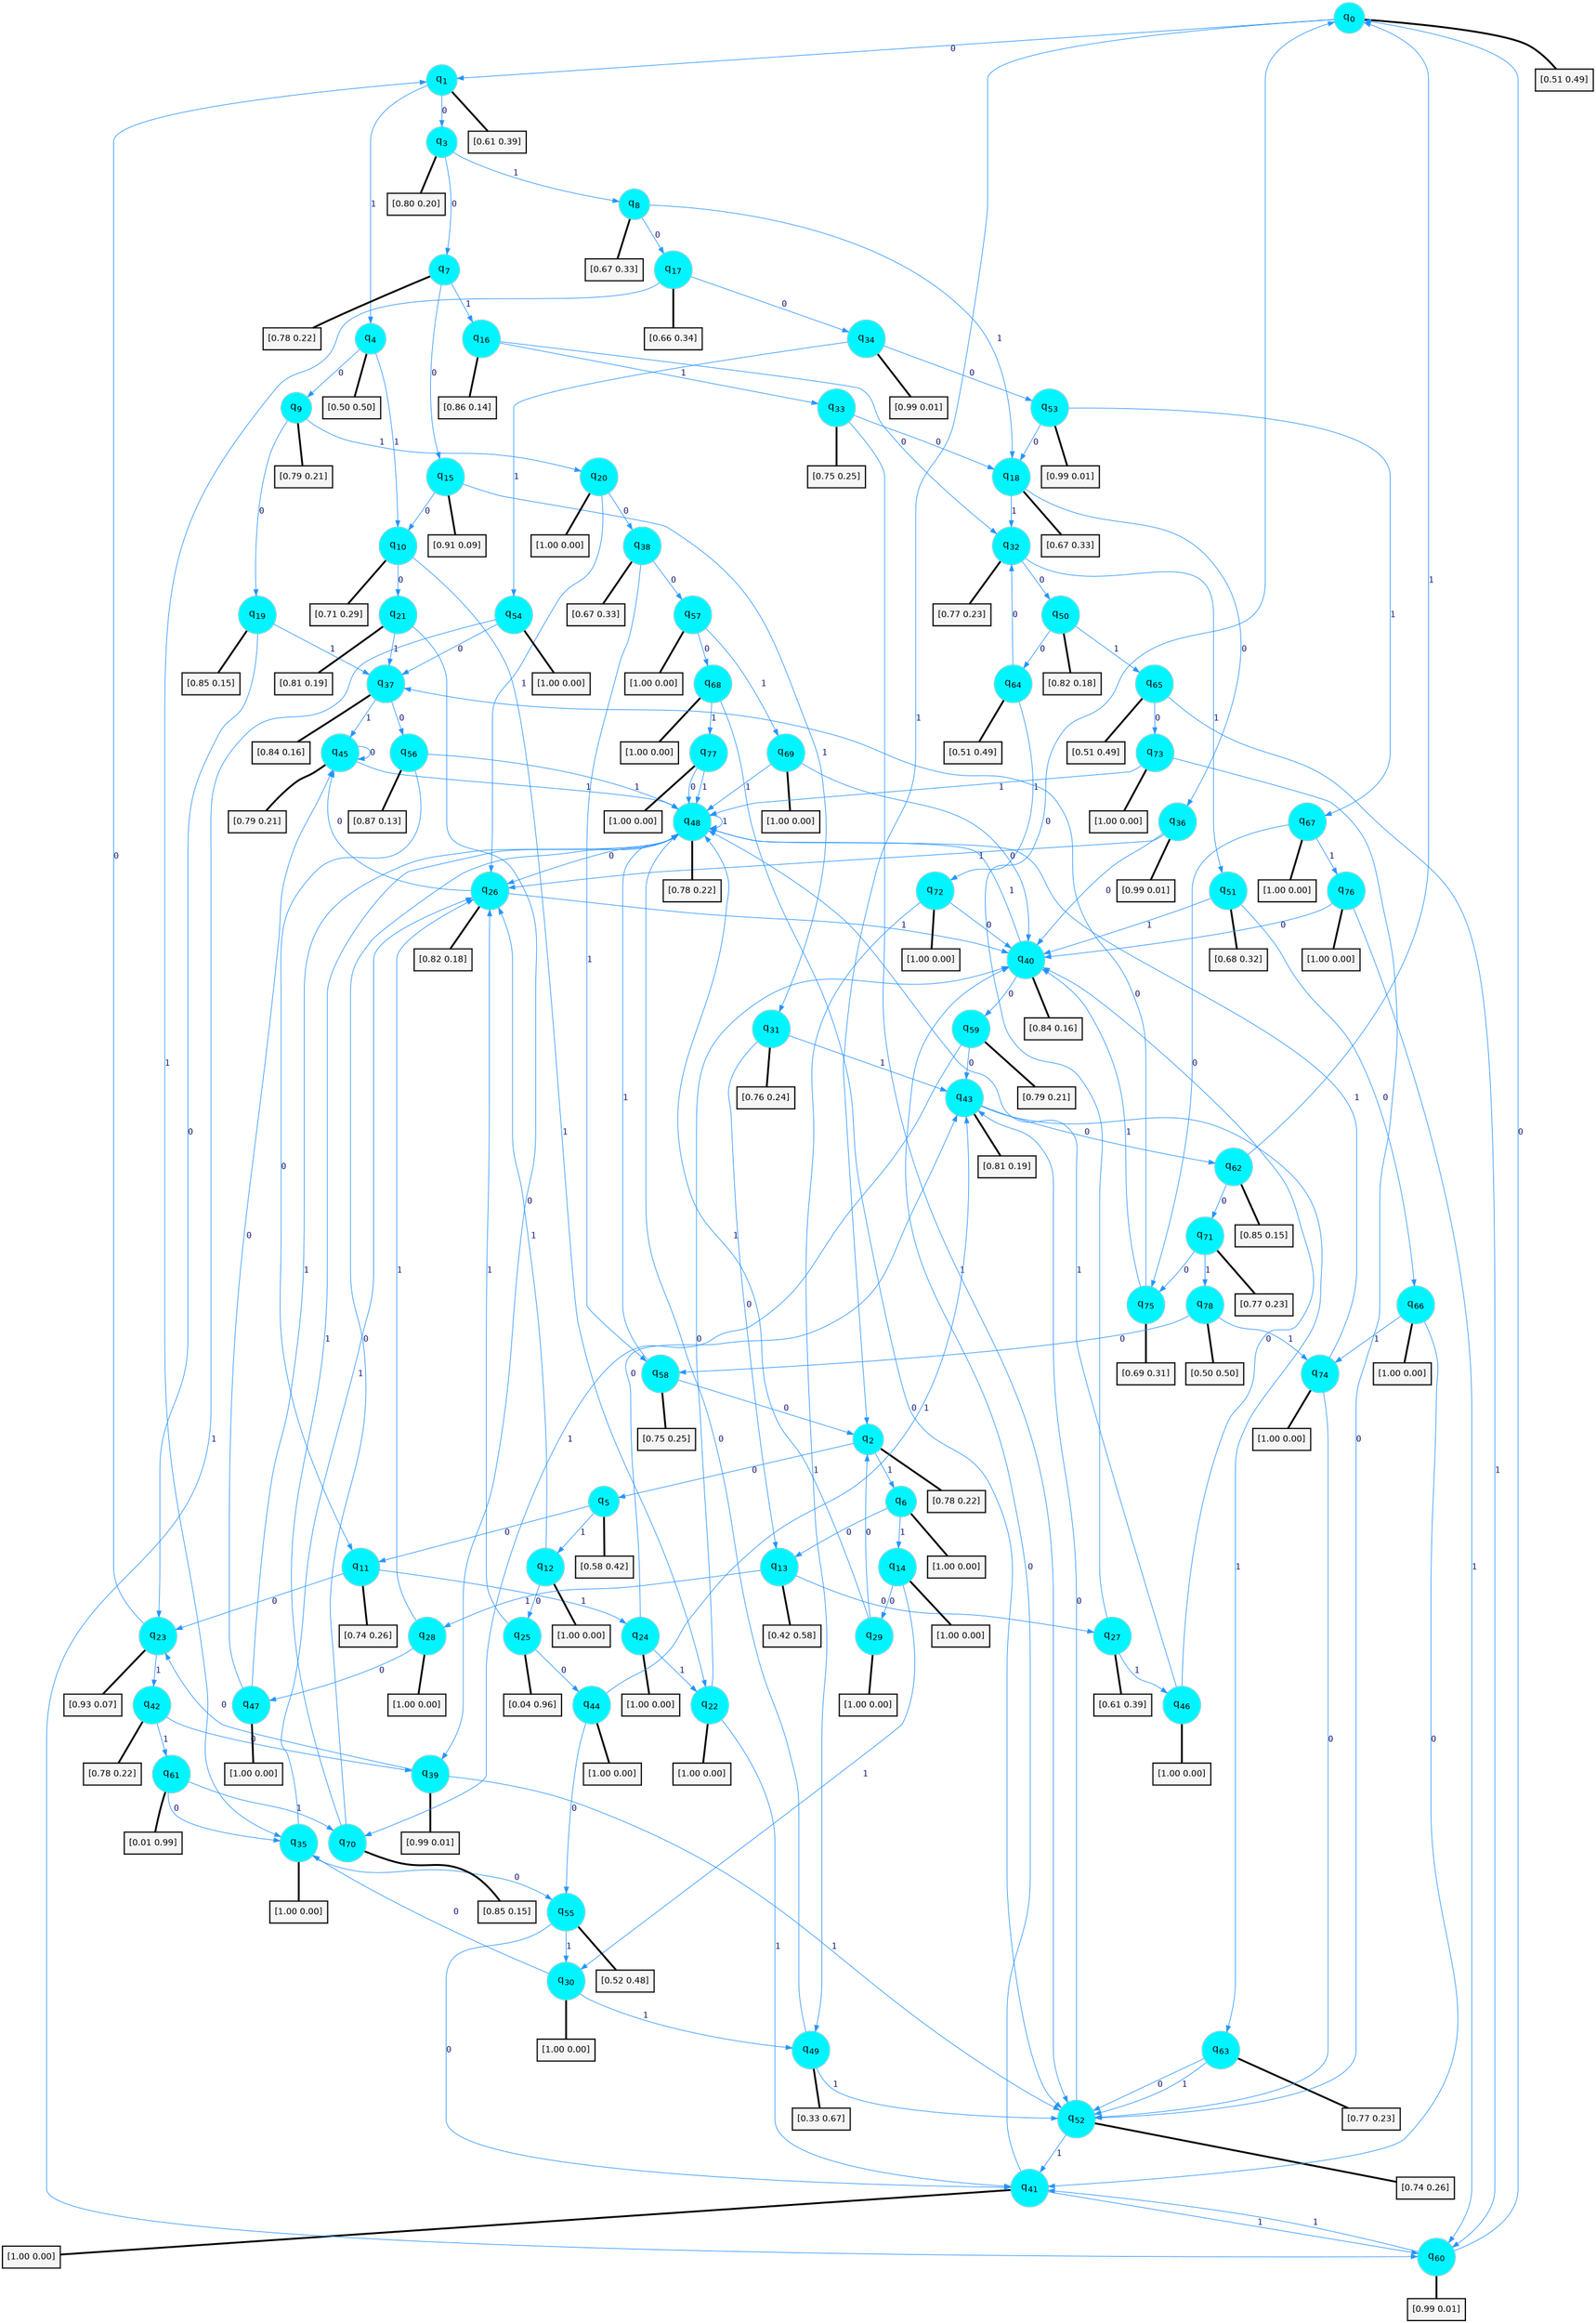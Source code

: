 digraph G {
graph [
bgcolor=transparent, dpi=300, rankdir=TD, size="40,25"];
node [
color=gray, fillcolor=turquoise1, fontcolor=black, fontname=Helvetica, fontsize=16, fontweight=bold, shape=circle, style=filled];
edge [
arrowsize=1, color=dodgerblue1, fontcolor=midnightblue, fontname=courier, fontweight=bold, penwidth=1, style=solid, weight=20];
0[label=<q<SUB>0</SUB>>];
1[label=<q<SUB>1</SUB>>];
2[label=<q<SUB>2</SUB>>];
3[label=<q<SUB>3</SUB>>];
4[label=<q<SUB>4</SUB>>];
5[label=<q<SUB>5</SUB>>];
6[label=<q<SUB>6</SUB>>];
7[label=<q<SUB>7</SUB>>];
8[label=<q<SUB>8</SUB>>];
9[label=<q<SUB>9</SUB>>];
10[label=<q<SUB>10</SUB>>];
11[label=<q<SUB>11</SUB>>];
12[label=<q<SUB>12</SUB>>];
13[label=<q<SUB>13</SUB>>];
14[label=<q<SUB>14</SUB>>];
15[label=<q<SUB>15</SUB>>];
16[label=<q<SUB>16</SUB>>];
17[label=<q<SUB>17</SUB>>];
18[label=<q<SUB>18</SUB>>];
19[label=<q<SUB>19</SUB>>];
20[label=<q<SUB>20</SUB>>];
21[label=<q<SUB>21</SUB>>];
22[label=<q<SUB>22</SUB>>];
23[label=<q<SUB>23</SUB>>];
24[label=<q<SUB>24</SUB>>];
25[label=<q<SUB>25</SUB>>];
26[label=<q<SUB>26</SUB>>];
27[label=<q<SUB>27</SUB>>];
28[label=<q<SUB>28</SUB>>];
29[label=<q<SUB>29</SUB>>];
30[label=<q<SUB>30</SUB>>];
31[label=<q<SUB>31</SUB>>];
32[label=<q<SUB>32</SUB>>];
33[label=<q<SUB>33</SUB>>];
34[label=<q<SUB>34</SUB>>];
35[label=<q<SUB>35</SUB>>];
36[label=<q<SUB>36</SUB>>];
37[label=<q<SUB>37</SUB>>];
38[label=<q<SUB>38</SUB>>];
39[label=<q<SUB>39</SUB>>];
40[label=<q<SUB>40</SUB>>];
41[label=<q<SUB>41</SUB>>];
42[label=<q<SUB>42</SUB>>];
43[label=<q<SUB>43</SUB>>];
44[label=<q<SUB>44</SUB>>];
45[label=<q<SUB>45</SUB>>];
46[label=<q<SUB>46</SUB>>];
47[label=<q<SUB>47</SUB>>];
48[label=<q<SUB>48</SUB>>];
49[label=<q<SUB>49</SUB>>];
50[label=<q<SUB>50</SUB>>];
51[label=<q<SUB>51</SUB>>];
52[label=<q<SUB>52</SUB>>];
53[label=<q<SUB>53</SUB>>];
54[label=<q<SUB>54</SUB>>];
55[label=<q<SUB>55</SUB>>];
56[label=<q<SUB>56</SUB>>];
57[label=<q<SUB>57</SUB>>];
58[label=<q<SUB>58</SUB>>];
59[label=<q<SUB>59</SUB>>];
60[label=<q<SUB>60</SUB>>];
61[label=<q<SUB>61</SUB>>];
62[label=<q<SUB>62</SUB>>];
63[label=<q<SUB>63</SUB>>];
64[label=<q<SUB>64</SUB>>];
65[label=<q<SUB>65</SUB>>];
66[label=<q<SUB>66</SUB>>];
67[label=<q<SUB>67</SUB>>];
68[label=<q<SUB>68</SUB>>];
69[label=<q<SUB>69</SUB>>];
70[label=<q<SUB>70</SUB>>];
71[label=<q<SUB>71</SUB>>];
72[label=<q<SUB>72</SUB>>];
73[label=<q<SUB>73</SUB>>];
74[label=<q<SUB>74</SUB>>];
75[label=<q<SUB>75</SUB>>];
76[label=<q<SUB>76</SUB>>];
77[label=<q<SUB>77</SUB>>];
78[label=<q<SUB>78</SUB>>];
79[label="[0.51 0.49]", shape=box,fontcolor=black, fontname=Helvetica, fontsize=14, penwidth=2, fillcolor=whitesmoke,color=black];
80[label="[0.61 0.39]", shape=box,fontcolor=black, fontname=Helvetica, fontsize=14, penwidth=2, fillcolor=whitesmoke,color=black];
81[label="[0.78 0.22]", shape=box,fontcolor=black, fontname=Helvetica, fontsize=14, penwidth=2, fillcolor=whitesmoke,color=black];
82[label="[0.80 0.20]", shape=box,fontcolor=black, fontname=Helvetica, fontsize=14, penwidth=2, fillcolor=whitesmoke,color=black];
83[label="[0.50 0.50]", shape=box,fontcolor=black, fontname=Helvetica, fontsize=14, penwidth=2, fillcolor=whitesmoke,color=black];
84[label="[0.58 0.42]", shape=box,fontcolor=black, fontname=Helvetica, fontsize=14, penwidth=2, fillcolor=whitesmoke,color=black];
85[label="[1.00 0.00]", shape=box,fontcolor=black, fontname=Helvetica, fontsize=14, penwidth=2, fillcolor=whitesmoke,color=black];
86[label="[0.78 0.22]", shape=box,fontcolor=black, fontname=Helvetica, fontsize=14, penwidth=2, fillcolor=whitesmoke,color=black];
87[label="[0.67 0.33]", shape=box,fontcolor=black, fontname=Helvetica, fontsize=14, penwidth=2, fillcolor=whitesmoke,color=black];
88[label="[0.79 0.21]", shape=box,fontcolor=black, fontname=Helvetica, fontsize=14, penwidth=2, fillcolor=whitesmoke,color=black];
89[label="[0.71 0.29]", shape=box,fontcolor=black, fontname=Helvetica, fontsize=14, penwidth=2, fillcolor=whitesmoke,color=black];
90[label="[0.74 0.26]", shape=box,fontcolor=black, fontname=Helvetica, fontsize=14, penwidth=2, fillcolor=whitesmoke,color=black];
91[label="[1.00 0.00]", shape=box,fontcolor=black, fontname=Helvetica, fontsize=14, penwidth=2, fillcolor=whitesmoke,color=black];
92[label="[0.42 0.58]", shape=box,fontcolor=black, fontname=Helvetica, fontsize=14, penwidth=2, fillcolor=whitesmoke,color=black];
93[label="[1.00 0.00]", shape=box,fontcolor=black, fontname=Helvetica, fontsize=14, penwidth=2, fillcolor=whitesmoke,color=black];
94[label="[0.91 0.09]", shape=box,fontcolor=black, fontname=Helvetica, fontsize=14, penwidth=2, fillcolor=whitesmoke,color=black];
95[label="[0.86 0.14]", shape=box,fontcolor=black, fontname=Helvetica, fontsize=14, penwidth=2, fillcolor=whitesmoke,color=black];
96[label="[0.66 0.34]", shape=box,fontcolor=black, fontname=Helvetica, fontsize=14, penwidth=2, fillcolor=whitesmoke,color=black];
97[label="[0.67 0.33]", shape=box,fontcolor=black, fontname=Helvetica, fontsize=14, penwidth=2, fillcolor=whitesmoke,color=black];
98[label="[0.85 0.15]", shape=box,fontcolor=black, fontname=Helvetica, fontsize=14, penwidth=2, fillcolor=whitesmoke,color=black];
99[label="[1.00 0.00]", shape=box,fontcolor=black, fontname=Helvetica, fontsize=14, penwidth=2, fillcolor=whitesmoke,color=black];
100[label="[0.81 0.19]", shape=box,fontcolor=black, fontname=Helvetica, fontsize=14, penwidth=2, fillcolor=whitesmoke,color=black];
101[label="[1.00 0.00]", shape=box,fontcolor=black, fontname=Helvetica, fontsize=14, penwidth=2, fillcolor=whitesmoke,color=black];
102[label="[0.93 0.07]", shape=box,fontcolor=black, fontname=Helvetica, fontsize=14, penwidth=2, fillcolor=whitesmoke,color=black];
103[label="[1.00 0.00]", shape=box,fontcolor=black, fontname=Helvetica, fontsize=14, penwidth=2, fillcolor=whitesmoke,color=black];
104[label="[0.04 0.96]", shape=box,fontcolor=black, fontname=Helvetica, fontsize=14, penwidth=2, fillcolor=whitesmoke,color=black];
105[label="[0.82 0.18]", shape=box,fontcolor=black, fontname=Helvetica, fontsize=14, penwidth=2, fillcolor=whitesmoke,color=black];
106[label="[0.61 0.39]", shape=box,fontcolor=black, fontname=Helvetica, fontsize=14, penwidth=2, fillcolor=whitesmoke,color=black];
107[label="[1.00 0.00]", shape=box,fontcolor=black, fontname=Helvetica, fontsize=14, penwidth=2, fillcolor=whitesmoke,color=black];
108[label="[1.00 0.00]", shape=box,fontcolor=black, fontname=Helvetica, fontsize=14, penwidth=2, fillcolor=whitesmoke,color=black];
109[label="[1.00 0.00]", shape=box,fontcolor=black, fontname=Helvetica, fontsize=14, penwidth=2, fillcolor=whitesmoke,color=black];
110[label="[0.76 0.24]", shape=box,fontcolor=black, fontname=Helvetica, fontsize=14, penwidth=2, fillcolor=whitesmoke,color=black];
111[label="[0.77 0.23]", shape=box,fontcolor=black, fontname=Helvetica, fontsize=14, penwidth=2, fillcolor=whitesmoke,color=black];
112[label="[0.75 0.25]", shape=box,fontcolor=black, fontname=Helvetica, fontsize=14, penwidth=2, fillcolor=whitesmoke,color=black];
113[label="[0.99 0.01]", shape=box,fontcolor=black, fontname=Helvetica, fontsize=14, penwidth=2, fillcolor=whitesmoke,color=black];
114[label="[1.00 0.00]", shape=box,fontcolor=black, fontname=Helvetica, fontsize=14, penwidth=2, fillcolor=whitesmoke,color=black];
115[label="[0.99 0.01]", shape=box,fontcolor=black, fontname=Helvetica, fontsize=14, penwidth=2, fillcolor=whitesmoke,color=black];
116[label="[0.84 0.16]", shape=box,fontcolor=black, fontname=Helvetica, fontsize=14, penwidth=2, fillcolor=whitesmoke,color=black];
117[label="[0.67 0.33]", shape=box,fontcolor=black, fontname=Helvetica, fontsize=14, penwidth=2, fillcolor=whitesmoke,color=black];
118[label="[0.99 0.01]", shape=box,fontcolor=black, fontname=Helvetica, fontsize=14, penwidth=2, fillcolor=whitesmoke,color=black];
119[label="[0.84 0.16]", shape=box,fontcolor=black, fontname=Helvetica, fontsize=14, penwidth=2, fillcolor=whitesmoke,color=black];
120[label="[1.00 0.00]", shape=box,fontcolor=black, fontname=Helvetica, fontsize=14, penwidth=2, fillcolor=whitesmoke,color=black];
121[label="[0.78 0.22]", shape=box,fontcolor=black, fontname=Helvetica, fontsize=14, penwidth=2, fillcolor=whitesmoke,color=black];
122[label="[0.81 0.19]", shape=box,fontcolor=black, fontname=Helvetica, fontsize=14, penwidth=2, fillcolor=whitesmoke,color=black];
123[label="[1.00 0.00]", shape=box,fontcolor=black, fontname=Helvetica, fontsize=14, penwidth=2, fillcolor=whitesmoke,color=black];
124[label="[0.79 0.21]", shape=box,fontcolor=black, fontname=Helvetica, fontsize=14, penwidth=2, fillcolor=whitesmoke,color=black];
125[label="[1.00 0.00]", shape=box,fontcolor=black, fontname=Helvetica, fontsize=14, penwidth=2, fillcolor=whitesmoke,color=black];
126[label="[1.00 0.00]", shape=box,fontcolor=black, fontname=Helvetica, fontsize=14, penwidth=2, fillcolor=whitesmoke,color=black];
127[label="[0.78 0.22]", shape=box,fontcolor=black, fontname=Helvetica, fontsize=14, penwidth=2, fillcolor=whitesmoke,color=black];
128[label="[0.33 0.67]", shape=box,fontcolor=black, fontname=Helvetica, fontsize=14, penwidth=2, fillcolor=whitesmoke,color=black];
129[label="[0.82 0.18]", shape=box,fontcolor=black, fontname=Helvetica, fontsize=14, penwidth=2, fillcolor=whitesmoke,color=black];
130[label="[0.68 0.32]", shape=box,fontcolor=black, fontname=Helvetica, fontsize=14, penwidth=2, fillcolor=whitesmoke,color=black];
131[label="[0.74 0.26]", shape=box,fontcolor=black, fontname=Helvetica, fontsize=14, penwidth=2, fillcolor=whitesmoke,color=black];
132[label="[0.99 0.01]", shape=box,fontcolor=black, fontname=Helvetica, fontsize=14, penwidth=2, fillcolor=whitesmoke,color=black];
133[label="[1.00 0.00]", shape=box,fontcolor=black, fontname=Helvetica, fontsize=14, penwidth=2, fillcolor=whitesmoke,color=black];
134[label="[0.52 0.48]", shape=box,fontcolor=black, fontname=Helvetica, fontsize=14, penwidth=2, fillcolor=whitesmoke,color=black];
135[label="[0.87 0.13]", shape=box,fontcolor=black, fontname=Helvetica, fontsize=14, penwidth=2, fillcolor=whitesmoke,color=black];
136[label="[1.00 0.00]", shape=box,fontcolor=black, fontname=Helvetica, fontsize=14, penwidth=2, fillcolor=whitesmoke,color=black];
137[label="[0.75 0.25]", shape=box,fontcolor=black, fontname=Helvetica, fontsize=14, penwidth=2, fillcolor=whitesmoke,color=black];
138[label="[0.79 0.21]", shape=box,fontcolor=black, fontname=Helvetica, fontsize=14, penwidth=2, fillcolor=whitesmoke,color=black];
139[label="[0.99 0.01]", shape=box,fontcolor=black, fontname=Helvetica, fontsize=14, penwidth=2, fillcolor=whitesmoke,color=black];
140[label="[0.01 0.99]", shape=box,fontcolor=black, fontname=Helvetica, fontsize=14, penwidth=2, fillcolor=whitesmoke,color=black];
141[label="[0.85 0.15]", shape=box,fontcolor=black, fontname=Helvetica, fontsize=14, penwidth=2, fillcolor=whitesmoke,color=black];
142[label="[0.77 0.23]", shape=box,fontcolor=black, fontname=Helvetica, fontsize=14, penwidth=2, fillcolor=whitesmoke,color=black];
143[label="[0.51 0.49]", shape=box,fontcolor=black, fontname=Helvetica, fontsize=14, penwidth=2, fillcolor=whitesmoke,color=black];
144[label="[0.51 0.49]", shape=box,fontcolor=black, fontname=Helvetica, fontsize=14, penwidth=2, fillcolor=whitesmoke,color=black];
145[label="[1.00 0.00]", shape=box,fontcolor=black, fontname=Helvetica, fontsize=14, penwidth=2, fillcolor=whitesmoke,color=black];
146[label="[1.00 0.00]", shape=box,fontcolor=black, fontname=Helvetica, fontsize=14, penwidth=2, fillcolor=whitesmoke,color=black];
147[label="[1.00 0.00]", shape=box,fontcolor=black, fontname=Helvetica, fontsize=14, penwidth=2, fillcolor=whitesmoke,color=black];
148[label="[1.00 0.00]", shape=box,fontcolor=black, fontname=Helvetica, fontsize=14, penwidth=2, fillcolor=whitesmoke,color=black];
149[label="[0.85 0.15]", shape=box,fontcolor=black, fontname=Helvetica, fontsize=14, penwidth=2, fillcolor=whitesmoke,color=black];
150[label="[0.77 0.23]", shape=box,fontcolor=black, fontname=Helvetica, fontsize=14, penwidth=2, fillcolor=whitesmoke,color=black];
151[label="[1.00 0.00]", shape=box,fontcolor=black, fontname=Helvetica, fontsize=14, penwidth=2, fillcolor=whitesmoke,color=black];
152[label="[1.00 0.00]", shape=box,fontcolor=black, fontname=Helvetica, fontsize=14, penwidth=2, fillcolor=whitesmoke,color=black];
153[label="[1.00 0.00]", shape=box,fontcolor=black, fontname=Helvetica, fontsize=14, penwidth=2, fillcolor=whitesmoke,color=black];
154[label="[0.69 0.31]", shape=box,fontcolor=black, fontname=Helvetica, fontsize=14, penwidth=2, fillcolor=whitesmoke,color=black];
155[label="[1.00 0.00]", shape=box,fontcolor=black, fontname=Helvetica, fontsize=14, penwidth=2, fillcolor=whitesmoke,color=black];
156[label="[1.00 0.00]", shape=box,fontcolor=black, fontname=Helvetica, fontsize=14, penwidth=2, fillcolor=whitesmoke,color=black];
157[label="[0.50 0.50]", shape=box,fontcolor=black, fontname=Helvetica, fontsize=14, penwidth=2, fillcolor=whitesmoke,color=black];
0->1 [label=0];
0->2 [label=1];
0->79 [arrowhead=none, penwidth=3,color=black];
1->3 [label=0];
1->4 [label=1];
1->80 [arrowhead=none, penwidth=3,color=black];
2->5 [label=0];
2->6 [label=1];
2->81 [arrowhead=none, penwidth=3,color=black];
3->7 [label=0];
3->8 [label=1];
3->82 [arrowhead=none, penwidth=3,color=black];
4->9 [label=0];
4->10 [label=1];
4->83 [arrowhead=none, penwidth=3,color=black];
5->11 [label=0];
5->12 [label=1];
5->84 [arrowhead=none, penwidth=3,color=black];
6->13 [label=0];
6->14 [label=1];
6->85 [arrowhead=none, penwidth=3,color=black];
7->15 [label=0];
7->16 [label=1];
7->86 [arrowhead=none, penwidth=3,color=black];
8->17 [label=0];
8->18 [label=1];
8->87 [arrowhead=none, penwidth=3,color=black];
9->19 [label=0];
9->20 [label=1];
9->88 [arrowhead=none, penwidth=3,color=black];
10->21 [label=0];
10->22 [label=1];
10->89 [arrowhead=none, penwidth=3,color=black];
11->23 [label=0];
11->24 [label=1];
11->90 [arrowhead=none, penwidth=3,color=black];
12->25 [label=0];
12->26 [label=1];
12->91 [arrowhead=none, penwidth=3,color=black];
13->27 [label=0];
13->28 [label=1];
13->92 [arrowhead=none, penwidth=3,color=black];
14->29 [label=0];
14->30 [label=1];
14->93 [arrowhead=none, penwidth=3,color=black];
15->10 [label=0];
15->31 [label=1];
15->94 [arrowhead=none, penwidth=3,color=black];
16->32 [label=0];
16->33 [label=1];
16->95 [arrowhead=none, penwidth=3,color=black];
17->34 [label=0];
17->35 [label=1];
17->96 [arrowhead=none, penwidth=3,color=black];
18->36 [label=0];
18->32 [label=1];
18->97 [arrowhead=none, penwidth=3,color=black];
19->23 [label=0];
19->37 [label=1];
19->98 [arrowhead=none, penwidth=3,color=black];
20->38 [label=0];
20->26 [label=1];
20->99 [arrowhead=none, penwidth=3,color=black];
21->39 [label=0];
21->37 [label=1];
21->100 [arrowhead=none, penwidth=3,color=black];
22->40 [label=0];
22->41 [label=1];
22->101 [arrowhead=none, penwidth=3,color=black];
23->1 [label=0];
23->42 [label=1];
23->102 [arrowhead=none, penwidth=3,color=black];
24->43 [label=0];
24->22 [label=1];
24->103 [arrowhead=none, penwidth=3,color=black];
25->44 [label=0];
25->26 [label=1];
25->104 [arrowhead=none, penwidth=3,color=black];
26->45 [label=0];
26->40 [label=1];
26->105 [arrowhead=none, penwidth=3,color=black];
27->0 [label=0];
27->46 [label=1];
27->106 [arrowhead=none, penwidth=3,color=black];
28->47 [label=0];
28->26 [label=1];
28->107 [arrowhead=none, penwidth=3,color=black];
29->2 [label=0];
29->48 [label=1];
29->108 [arrowhead=none, penwidth=3,color=black];
30->35 [label=0];
30->49 [label=1];
30->109 [arrowhead=none, penwidth=3,color=black];
31->13 [label=0];
31->43 [label=1];
31->110 [arrowhead=none, penwidth=3,color=black];
32->50 [label=0];
32->51 [label=1];
32->111 [arrowhead=none, penwidth=3,color=black];
33->18 [label=0];
33->52 [label=1];
33->112 [arrowhead=none, penwidth=3,color=black];
34->53 [label=0];
34->54 [label=1];
34->113 [arrowhead=none, penwidth=3,color=black];
35->55 [label=0];
35->26 [label=1];
35->114 [arrowhead=none, penwidth=3,color=black];
36->40 [label=0];
36->26 [label=1];
36->115 [arrowhead=none, penwidth=3,color=black];
37->56 [label=0];
37->45 [label=1];
37->116 [arrowhead=none, penwidth=3,color=black];
38->57 [label=0];
38->58 [label=1];
38->117 [arrowhead=none, penwidth=3,color=black];
39->23 [label=0];
39->52 [label=1];
39->118 [arrowhead=none, penwidth=3,color=black];
40->59 [label=0];
40->48 [label=1];
40->119 [arrowhead=none, penwidth=3,color=black];
41->40 [label=0];
41->60 [label=1];
41->120 [arrowhead=none, penwidth=3,color=black];
42->39 [label=0];
42->61 [label=1];
42->121 [arrowhead=none, penwidth=3,color=black];
43->62 [label=0];
43->63 [label=1];
43->122 [arrowhead=none, penwidth=3,color=black];
44->55 [label=0];
44->43 [label=1];
44->123 [arrowhead=none, penwidth=3,color=black];
45->45 [label=0];
45->48 [label=1];
45->124 [arrowhead=none, penwidth=3,color=black];
46->40 [label=0];
46->48 [label=1];
46->125 [arrowhead=none, penwidth=3,color=black];
47->45 [label=0];
47->48 [label=1];
47->126 [arrowhead=none, penwidth=3,color=black];
48->26 [label=0];
48->48 [label=1];
48->127 [arrowhead=none, penwidth=3,color=black];
49->48 [label=0];
49->52 [label=1];
49->128 [arrowhead=none, penwidth=3,color=black];
50->64 [label=0];
50->65 [label=1];
50->129 [arrowhead=none, penwidth=3,color=black];
51->66 [label=0];
51->40 [label=1];
51->130 [arrowhead=none, penwidth=3,color=black];
52->43 [label=0];
52->41 [label=1];
52->131 [arrowhead=none, penwidth=3,color=black];
53->18 [label=0];
53->67 [label=1];
53->132 [arrowhead=none, penwidth=3,color=black];
54->37 [label=0];
54->60 [label=1];
54->133 [arrowhead=none, penwidth=3,color=black];
55->41 [label=0];
55->30 [label=1];
55->134 [arrowhead=none, penwidth=3,color=black];
56->11 [label=0];
56->48 [label=1];
56->135 [arrowhead=none, penwidth=3,color=black];
57->68 [label=0];
57->69 [label=1];
57->136 [arrowhead=none, penwidth=3,color=black];
58->2 [label=0];
58->48 [label=1];
58->137 [arrowhead=none, penwidth=3,color=black];
59->43 [label=0];
59->70 [label=1];
59->138 [arrowhead=none, penwidth=3,color=black];
60->0 [label=0];
60->41 [label=1];
60->139 [arrowhead=none, penwidth=3,color=black];
61->35 [label=0];
61->70 [label=1];
61->140 [arrowhead=none, penwidth=3,color=black];
62->71 [label=0];
62->0 [label=1];
62->141 [arrowhead=none, penwidth=3,color=black];
63->52 [label=0];
63->52 [label=1];
63->142 [arrowhead=none, penwidth=3,color=black];
64->32 [label=0];
64->72 [label=1];
64->143 [arrowhead=none, penwidth=3,color=black];
65->73 [label=0];
65->60 [label=1];
65->144 [arrowhead=none, penwidth=3,color=black];
66->41 [label=0];
66->74 [label=1];
66->145 [arrowhead=none, penwidth=3,color=black];
67->75 [label=0];
67->76 [label=1];
67->146 [arrowhead=none, penwidth=3,color=black];
68->52 [label=0];
68->77 [label=1];
68->147 [arrowhead=none, penwidth=3,color=black];
69->40 [label=0];
69->48 [label=1];
69->148 [arrowhead=none, penwidth=3,color=black];
70->48 [label=0];
70->48 [label=1];
70->149 [arrowhead=none, penwidth=3,color=black];
71->75 [label=0];
71->78 [label=1];
71->150 [arrowhead=none, penwidth=3,color=black];
72->40 [label=0];
72->49 [label=1];
72->151 [arrowhead=none, penwidth=3,color=black];
73->52 [label=0];
73->48 [label=1];
73->152 [arrowhead=none, penwidth=3,color=black];
74->52 [label=0];
74->48 [label=1];
74->153 [arrowhead=none, penwidth=3,color=black];
75->37 [label=0];
75->40 [label=1];
75->154 [arrowhead=none, penwidth=3,color=black];
76->40 [label=0];
76->60 [label=1];
76->155 [arrowhead=none, penwidth=3,color=black];
77->48 [label=0];
77->48 [label=1];
77->156 [arrowhead=none, penwidth=3,color=black];
78->58 [label=0];
78->74 [label=1];
78->157 [arrowhead=none, penwidth=3,color=black];
}
